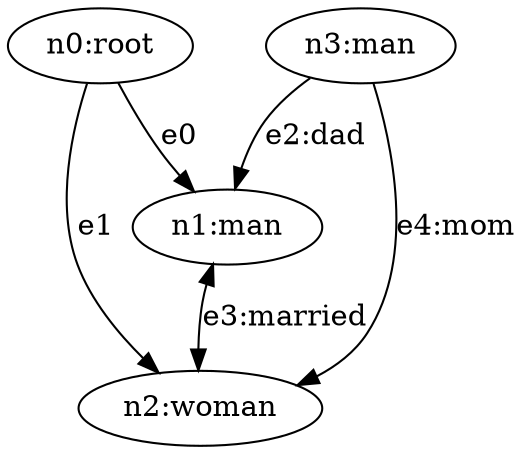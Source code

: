 strict digraph root {
    "n0" [ label="n0:root"  ]
    "n1" [ label="n1:man"  ]
    "n2" [ label="n2:woman"  ]
    "n3" [ label="n3:man"  ]
    "n0" -> "n1" [ label="e0" ]
    "n0" -> "n2" [ label="e1" ]
    "n3" -> "n1" [ label="e2:dad" ]
    "n1" -> "n2" [ label="e3:married", dir="both" ]
    "n3" -> "n2" [ label="e4:mom" ]
}